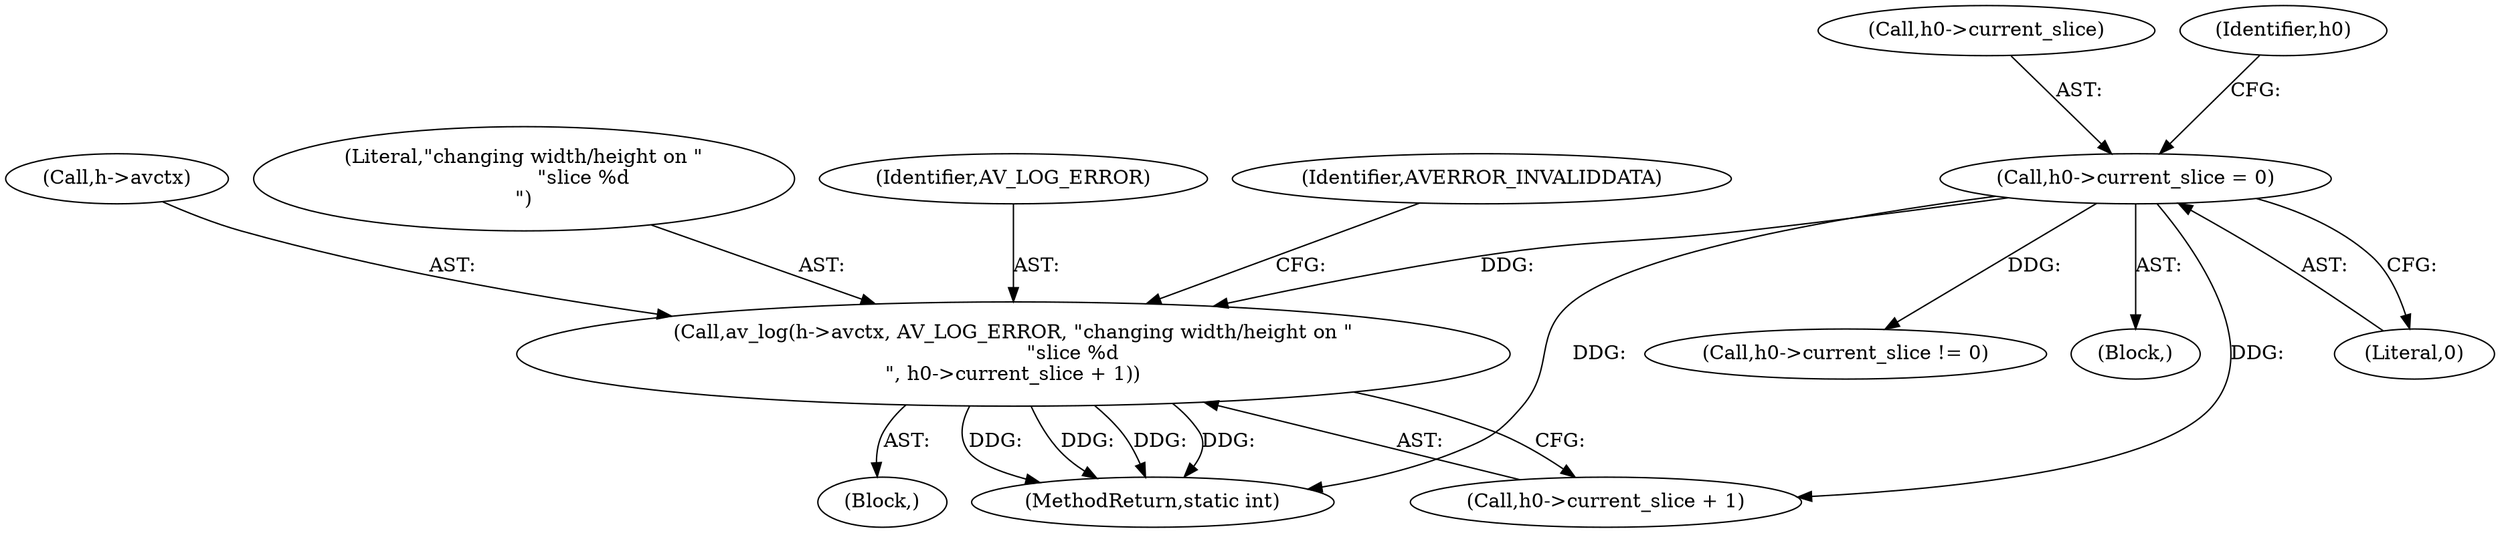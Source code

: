 digraph "0_FFmpeg_29ffeef5e73b8f41ff3a3f2242d356759c66f91f@pointer" {
"1000855" [label="(Call,av_log(h->avctx, AV_LOG_ERROR, \"changing width/height on \"\n                   \"slice %d\n\", h0->current_slice + 1))"];
"1000189" [label="(Call,h0->current_slice = 0)"];
"1000867" [label="(Identifier,AVERROR_INVALIDDATA)"];
"1000854" [label="(Block,)"];
"1000193" [label="(Literal,0)"];
"1000856" [label="(Call,h->avctx)"];
"1001121" [label="(Call,h0->current_slice != 0)"];
"1000177" [label="(Block,)"];
"1000190" [label="(Call,h0->current_slice)"];
"1000861" [label="(Call,h0->current_slice + 1)"];
"1000860" [label="(Literal,\"changing width/height on \"\n                   \"slice %d\n\")"];
"1000855" [label="(Call,av_log(h->avctx, AV_LOG_ERROR, \"changing width/height on \"\n                   \"slice %d\n\", h0->current_slice + 1))"];
"1003435" [label="(MethodReturn,static int)"];
"1000197" [label="(Identifier,h0)"];
"1000859" [label="(Identifier,AV_LOG_ERROR)"];
"1000189" [label="(Call,h0->current_slice = 0)"];
"1000855" -> "1000854"  [label="AST: "];
"1000855" -> "1000861"  [label="CFG: "];
"1000856" -> "1000855"  [label="AST: "];
"1000859" -> "1000855"  [label="AST: "];
"1000860" -> "1000855"  [label="AST: "];
"1000861" -> "1000855"  [label="AST: "];
"1000867" -> "1000855"  [label="CFG: "];
"1000855" -> "1003435"  [label="DDG: "];
"1000855" -> "1003435"  [label="DDG: "];
"1000855" -> "1003435"  [label="DDG: "];
"1000855" -> "1003435"  [label="DDG: "];
"1000189" -> "1000855"  [label="DDG: "];
"1000189" -> "1000177"  [label="AST: "];
"1000189" -> "1000193"  [label="CFG: "];
"1000190" -> "1000189"  [label="AST: "];
"1000193" -> "1000189"  [label="AST: "];
"1000197" -> "1000189"  [label="CFG: "];
"1000189" -> "1003435"  [label="DDG: "];
"1000189" -> "1000861"  [label="DDG: "];
"1000189" -> "1001121"  [label="DDG: "];
}
